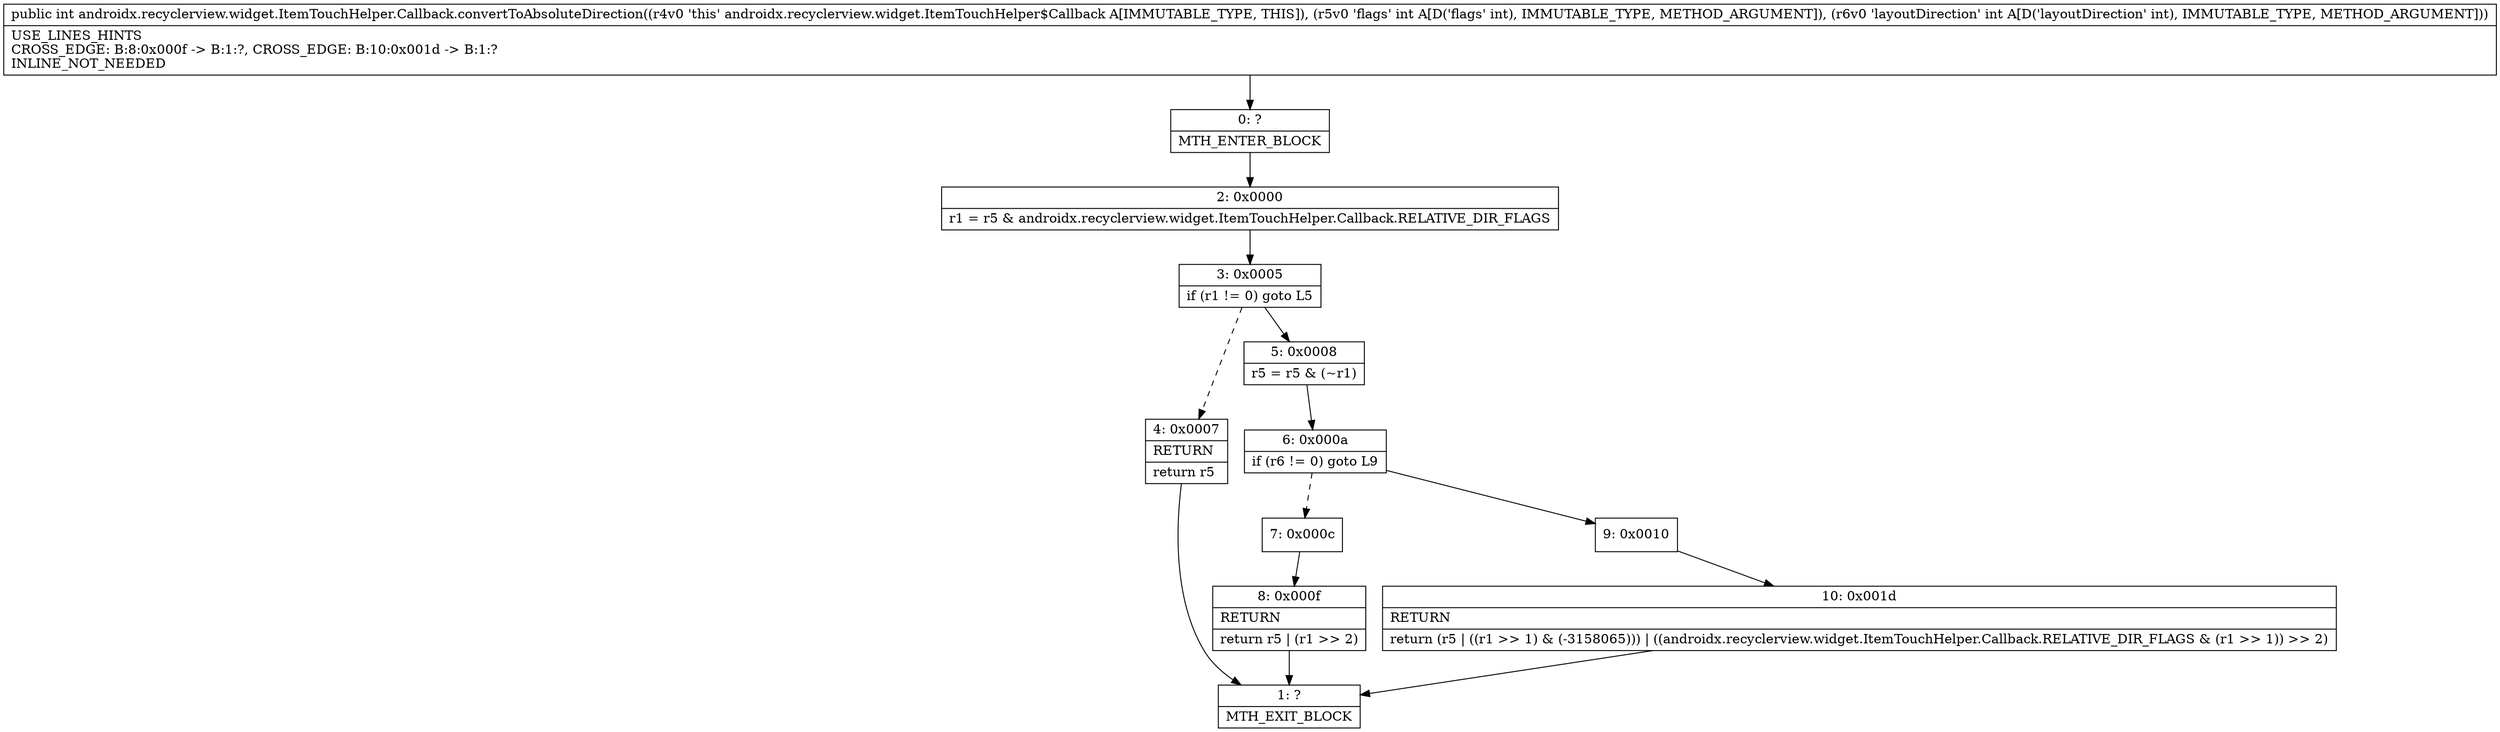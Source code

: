digraph "CFG forandroidx.recyclerview.widget.ItemTouchHelper.Callback.convertToAbsoluteDirection(II)I" {
Node_0 [shape=record,label="{0\:\ ?|MTH_ENTER_BLOCK\l}"];
Node_2 [shape=record,label="{2\:\ 0x0000|r1 = r5 & androidx.recyclerview.widget.ItemTouchHelper.Callback.RELATIVE_DIR_FLAGS\l}"];
Node_3 [shape=record,label="{3\:\ 0x0005|if (r1 != 0) goto L5\l}"];
Node_4 [shape=record,label="{4\:\ 0x0007|RETURN\l|return r5\l}"];
Node_1 [shape=record,label="{1\:\ ?|MTH_EXIT_BLOCK\l}"];
Node_5 [shape=record,label="{5\:\ 0x0008|r5 = r5 & (~r1)\l}"];
Node_6 [shape=record,label="{6\:\ 0x000a|if (r6 != 0) goto L9\l}"];
Node_7 [shape=record,label="{7\:\ 0x000c}"];
Node_8 [shape=record,label="{8\:\ 0x000f|RETURN\l|return r5 \| (r1 \>\> 2)\l}"];
Node_9 [shape=record,label="{9\:\ 0x0010}"];
Node_10 [shape=record,label="{10\:\ 0x001d|RETURN\l|return (r5 \| ((r1 \>\> 1) & (\-3158065))) \| ((androidx.recyclerview.widget.ItemTouchHelper.Callback.RELATIVE_DIR_FLAGS & (r1 \>\> 1)) \>\> 2)\l}"];
MethodNode[shape=record,label="{public int androidx.recyclerview.widget.ItemTouchHelper.Callback.convertToAbsoluteDirection((r4v0 'this' androidx.recyclerview.widget.ItemTouchHelper$Callback A[IMMUTABLE_TYPE, THIS]), (r5v0 'flags' int A[D('flags' int), IMMUTABLE_TYPE, METHOD_ARGUMENT]), (r6v0 'layoutDirection' int A[D('layoutDirection' int), IMMUTABLE_TYPE, METHOD_ARGUMENT]))  | USE_LINES_HINTS\lCROSS_EDGE: B:8:0x000f \-\> B:1:?, CROSS_EDGE: B:10:0x001d \-\> B:1:?\lINLINE_NOT_NEEDED\l}"];
MethodNode -> Node_0;Node_0 -> Node_2;
Node_2 -> Node_3;
Node_3 -> Node_4[style=dashed];
Node_3 -> Node_5;
Node_4 -> Node_1;
Node_5 -> Node_6;
Node_6 -> Node_7[style=dashed];
Node_6 -> Node_9;
Node_7 -> Node_8;
Node_8 -> Node_1;
Node_9 -> Node_10;
Node_10 -> Node_1;
}

